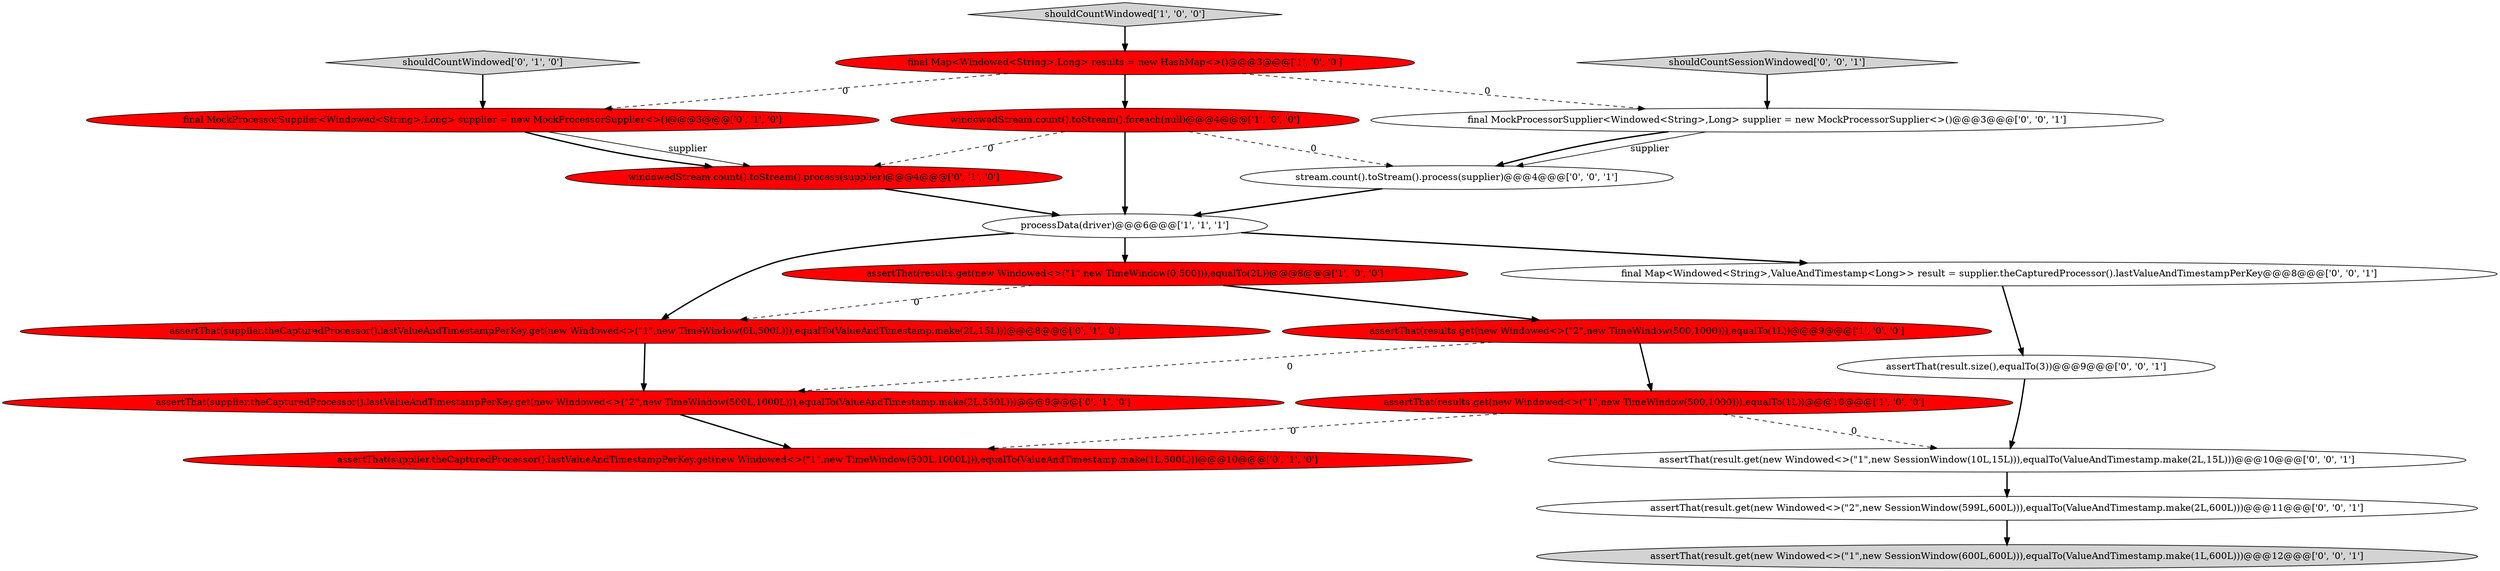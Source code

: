 digraph {
10 [style = filled, label = "shouldCountWindowed['0', '1', '0']", fillcolor = lightgray, shape = diamond image = "AAA0AAABBB2BBB"];
3 [style = filled, label = "assertThat(results.get(new Windowed<>(\"1\",new TimeWindow(0,500))),equalTo(2L))@@@8@@@['1', '0', '0']", fillcolor = red, shape = ellipse image = "AAA1AAABBB1BBB"];
16 [style = filled, label = "final Map<Windowed<String>,ValueAndTimestamp<Long>> result = supplier.theCapturedProcessor().lastValueAndTimestampPerKey@@@8@@@['0', '0', '1']", fillcolor = white, shape = ellipse image = "AAA0AAABBB3BBB"];
19 [style = filled, label = "assertThat(result.get(new Windowed<>(\"2\",new SessionWindow(599L,600L))),equalTo(ValueAndTimestamp.make(2L,600L)))@@@11@@@['0', '0', '1']", fillcolor = white, shape = ellipse image = "AAA0AAABBB3BBB"];
0 [style = filled, label = "final Map<Windowed<String>,Long> results = new HashMap<>()@@@3@@@['1', '0', '0']", fillcolor = red, shape = ellipse image = "AAA1AAABBB1BBB"];
11 [style = filled, label = "assertThat(supplier.theCapturedProcessor().lastValueAndTimestampPerKey.get(new Windowed<>(\"1\",new TimeWindow(0L,500L))),equalTo(ValueAndTimestamp.make(2L,15L)))@@@8@@@['0', '1', '0']", fillcolor = red, shape = ellipse image = "AAA1AAABBB2BBB"];
20 [style = filled, label = "final MockProcessorSupplier<Windowed<String>,Long> supplier = new MockProcessorSupplier<>()@@@3@@@['0', '0', '1']", fillcolor = white, shape = ellipse image = "AAA0AAABBB3BBB"];
13 [style = filled, label = "assertThat(result.get(new Windowed<>(\"1\",new SessionWindow(600L,600L))),equalTo(ValueAndTimestamp.make(1L,600L)))@@@12@@@['0', '0', '1']", fillcolor = lightgray, shape = ellipse image = "AAA0AAABBB3BBB"];
2 [style = filled, label = "assertThat(results.get(new Windowed<>(\"1\",new TimeWindow(500,1000))),equalTo(1L))@@@10@@@['1', '0', '0']", fillcolor = red, shape = ellipse image = "AAA1AAABBB1BBB"];
6 [style = filled, label = "windowedStream.count().toStream().foreach(null)@@@4@@@['1', '0', '0']", fillcolor = red, shape = ellipse image = "AAA1AAABBB1BBB"];
15 [style = filled, label = "shouldCountSessionWindowed['0', '0', '1']", fillcolor = lightgray, shape = diamond image = "AAA0AAABBB3BBB"];
9 [style = filled, label = "assertThat(supplier.theCapturedProcessor().lastValueAndTimestampPerKey.get(new Windowed<>(\"1\",new TimeWindow(500L,1000L))),equalTo(ValueAndTimestamp.make(1L,500L)))@@@10@@@['0', '1', '0']", fillcolor = red, shape = ellipse image = "AAA1AAABBB2BBB"];
1 [style = filled, label = "shouldCountWindowed['1', '0', '0']", fillcolor = lightgray, shape = diamond image = "AAA0AAABBB1BBB"];
18 [style = filled, label = "assertThat(result.get(new Windowed<>(\"1\",new SessionWindow(10L,15L))),equalTo(ValueAndTimestamp.make(2L,15L)))@@@10@@@['0', '0', '1']", fillcolor = white, shape = ellipse image = "AAA0AAABBB3BBB"];
7 [style = filled, label = "windowedStream.count().toStream().process(supplier)@@@4@@@['0', '1', '0']", fillcolor = red, shape = ellipse image = "AAA1AAABBB2BBB"];
5 [style = filled, label = "processData(driver)@@@6@@@['1', '1', '1']", fillcolor = white, shape = ellipse image = "AAA0AAABBB1BBB"];
17 [style = filled, label = "assertThat(result.size(),equalTo(3))@@@9@@@['0', '0', '1']", fillcolor = white, shape = ellipse image = "AAA0AAABBB3BBB"];
14 [style = filled, label = "stream.count().toStream().process(supplier)@@@4@@@['0', '0', '1']", fillcolor = white, shape = ellipse image = "AAA0AAABBB3BBB"];
8 [style = filled, label = "final MockProcessorSupplier<Windowed<String>,Long> supplier = new MockProcessorSupplier<>()@@@3@@@['0', '1', '0']", fillcolor = red, shape = ellipse image = "AAA1AAABBB2BBB"];
12 [style = filled, label = "assertThat(supplier.theCapturedProcessor().lastValueAndTimestampPerKey.get(new Windowed<>(\"2\",new TimeWindow(500L,1000L))),equalTo(ValueAndTimestamp.make(2L,550L)))@@@9@@@['0', '1', '0']", fillcolor = red, shape = ellipse image = "AAA1AAABBB2BBB"];
4 [style = filled, label = "assertThat(results.get(new Windowed<>(\"2\",new TimeWindow(500,1000))),equalTo(1L))@@@9@@@['1', '0', '0']", fillcolor = red, shape = ellipse image = "AAA1AAABBB1BBB"];
5->3 [style = bold, label=""];
0->6 [style = bold, label=""];
6->7 [style = dashed, label="0"];
18->19 [style = bold, label=""];
20->14 [style = solid, label="supplier"];
11->12 [style = bold, label=""];
20->14 [style = bold, label=""];
4->2 [style = bold, label=""];
1->0 [style = bold, label=""];
16->17 [style = bold, label=""];
6->14 [style = dashed, label="0"];
12->9 [style = bold, label=""];
0->20 [style = dashed, label="0"];
3->4 [style = bold, label=""];
8->7 [style = bold, label=""];
4->12 [style = dashed, label="0"];
5->16 [style = bold, label=""];
6->5 [style = bold, label=""];
7->5 [style = bold, label=""];
19->13 [style = bold, label=""];
10->8 [style = bold, label=""];
2->9 [style = dashed, label="0"];
15->20 [style = bold, label=""];
2->18 [style = dashed, label="0"];
0->8 [style = dashed, label="0"];
5->11 [style = bold, label=""];
17->18 [style = bold, label=""];
3->11 [style = dashed, label="0"];
8->7 [style = solid, label="supplier"];
14->5 [style = bold, label=""];
}
